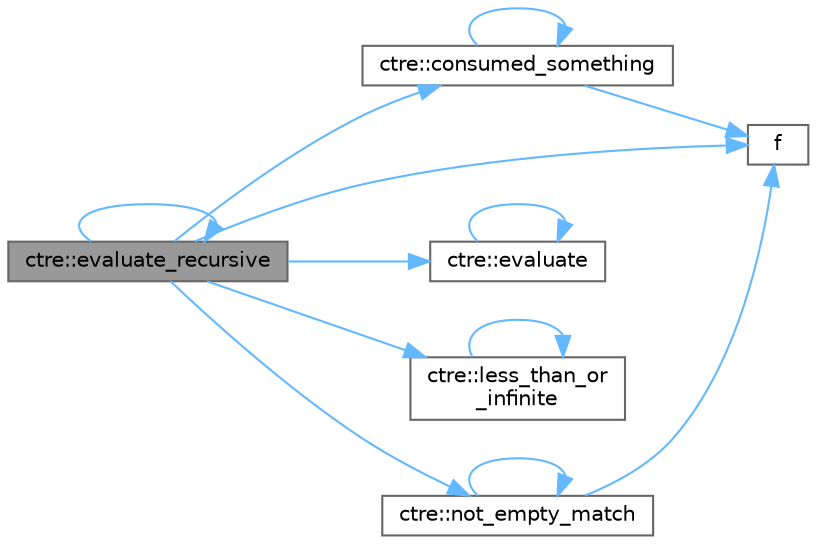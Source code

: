 digraph "ctre::evaluate_recursive"
{
 // LATEX_PDF_SIZE
  bgcolor="transparent";
  edge [fontname=Helvetica,fontsize=10,labelfontname=Helvetica,labelfontsize=10];
  node [fontname=Helvetica,fontsize=10,shape=box,height=0.2,width=0.4];
  rankdir="LR";
  Node1 [id="Node000001",label="ctre::evaluate_recursive",height=0.2,width=0.4,color="gray40", fillcolor="grey60", style="filled", fontcolor="black",tooltip=" "];
  Node1 -> Node2 [id="edge1_Node000001_Node000002",color="steelblue1",style="solid",tooltip=" "];
  Node2 [id="Node000002",label="ctre::consumed_something",height=0.2,width=0.4,color="grey40", fillcolor="white", style="filled",URL="$namespacectre.html#ac039635f67dce6d691db8512884c9bbc",tooltip=" "];
  Node2 -> Node2 [id="edge2_Node000002_Node000002",color="steelblue1",style="solid",tooltip=" "];
  Node2 -> Node3 [id="edge3_Node000002_Node000003",color="steelblue1",style="solid",tooltip=" "];
  Node3 [id="Node000003",label="f",height=0.2,width=0.4,color="grey40", fillcolor="white", style="filled",URL="$cxx11__tensor__map_8cpp.html#a7f507fea02198f6cb81c86640c7b1a4e",tooltip=" "];
  Node1 -> Node4 [id="edge4_Node000001_Node000004",color="steelblue1",style="solid",tooltip=" "];
  Node4 [id="Node000004",label="ctre::evaluate",height=0.2,width=0.4,color="grey40", fillcolor="white", style="filled",URL="$namespacectre.html#a4eca643b4dc1d408dc7a1f9955bb490c",tooltip=" "];
  Node4 -> Node4 [id="edge5_Node000004_Node000004",color="steelblue1",style="solid",tooltip=" "];
  Node1 -> Node1 [id="edge6_Node000001_Node000001",color="steelblue1",style="solid",tooltip=" "];
  Node1 -> Node3 [id="edge7_Node000001_Node000003",color="steelblue1",style="solid",tooltip=" "];
  Node1 -> Node5 [id="edge8_Node000001_Node000005",color="steelblue1",style="solid",tooltip=" "];
  Node5 [id="Node000005",label="ctre::less_than_or\l_infinite",height=0.2,width=0.4,color="grey40", fillcolor="white", style="filled",URL="$namespacectre.html#a9299744f2bda1dfbfc3a99e0736d5633",tooltip=" "];
  Node5 -> Node5 [id="edge9_Node000005_Node000005",color="steelblue1",style="solid",tooltip=" "];
  Node1 -> Node6 [id="edge10_Node000001_Node000006",color="steelblue1",style="solid",tooltip=" "];
  Node6 [id="Node000006",label="ctre::not_empty_match",height=0.2,width=0.4,color="grey40", fillcolor="white", style="filled",URL="$namespacectre.html#a27a85956ee5f32022243a8ff2cdb5fc8",tooltip=" "];
  Node6 -> Node3 [id="edge11_Node000006_Node000003",color="steelblue1",style="solid",tooltip=" "];
  Node6 -> Node6 [id="edge12_Node000006_Node000006",color="steelblue1",style="solid",tooltip=" "];
}
